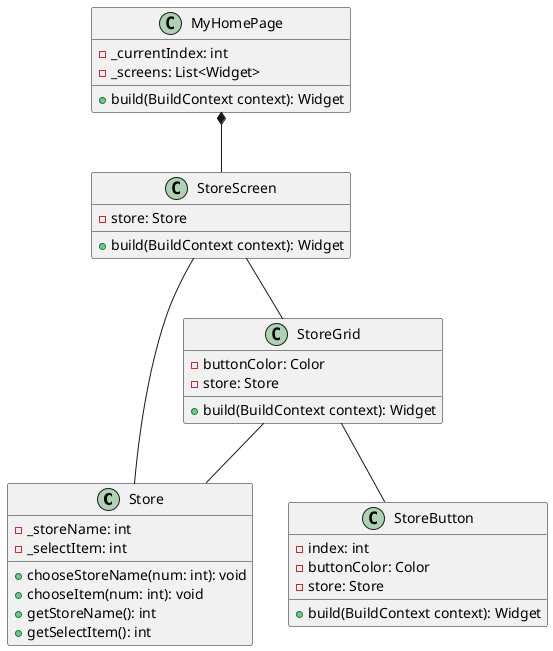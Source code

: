 @startuml
class Store {
  - _storeName: int
  - _selectItem: int
  + chooseStoreName(num: int): void
  + chooseItem(num: int): void
  + getStoreName(): int
  + getSelectItem(): int
}

class StoreScreen {
  - store: Store
  + build(BuildContext context): Widget
}

class StoreGrid {
  - buttonColor: Color
  - store: Store
  + build(BuildContext context): Widget
}

class StoreButton {
  - index: int
  - buttonColor: Color
  - store: Store
  + build(BuildContext context): Widget
}

class MyHomePage {
  - _currentIndex: int
  - _screens: List<Widget>
  + build(BuildContext context): Widget
}

MyHomePage *-- StoreScreen

StoreScreen -- Store
StoreScreen -- StoreGrid

StoreGrid -- StoreButton
StoreGrid -- Store
@enduml
